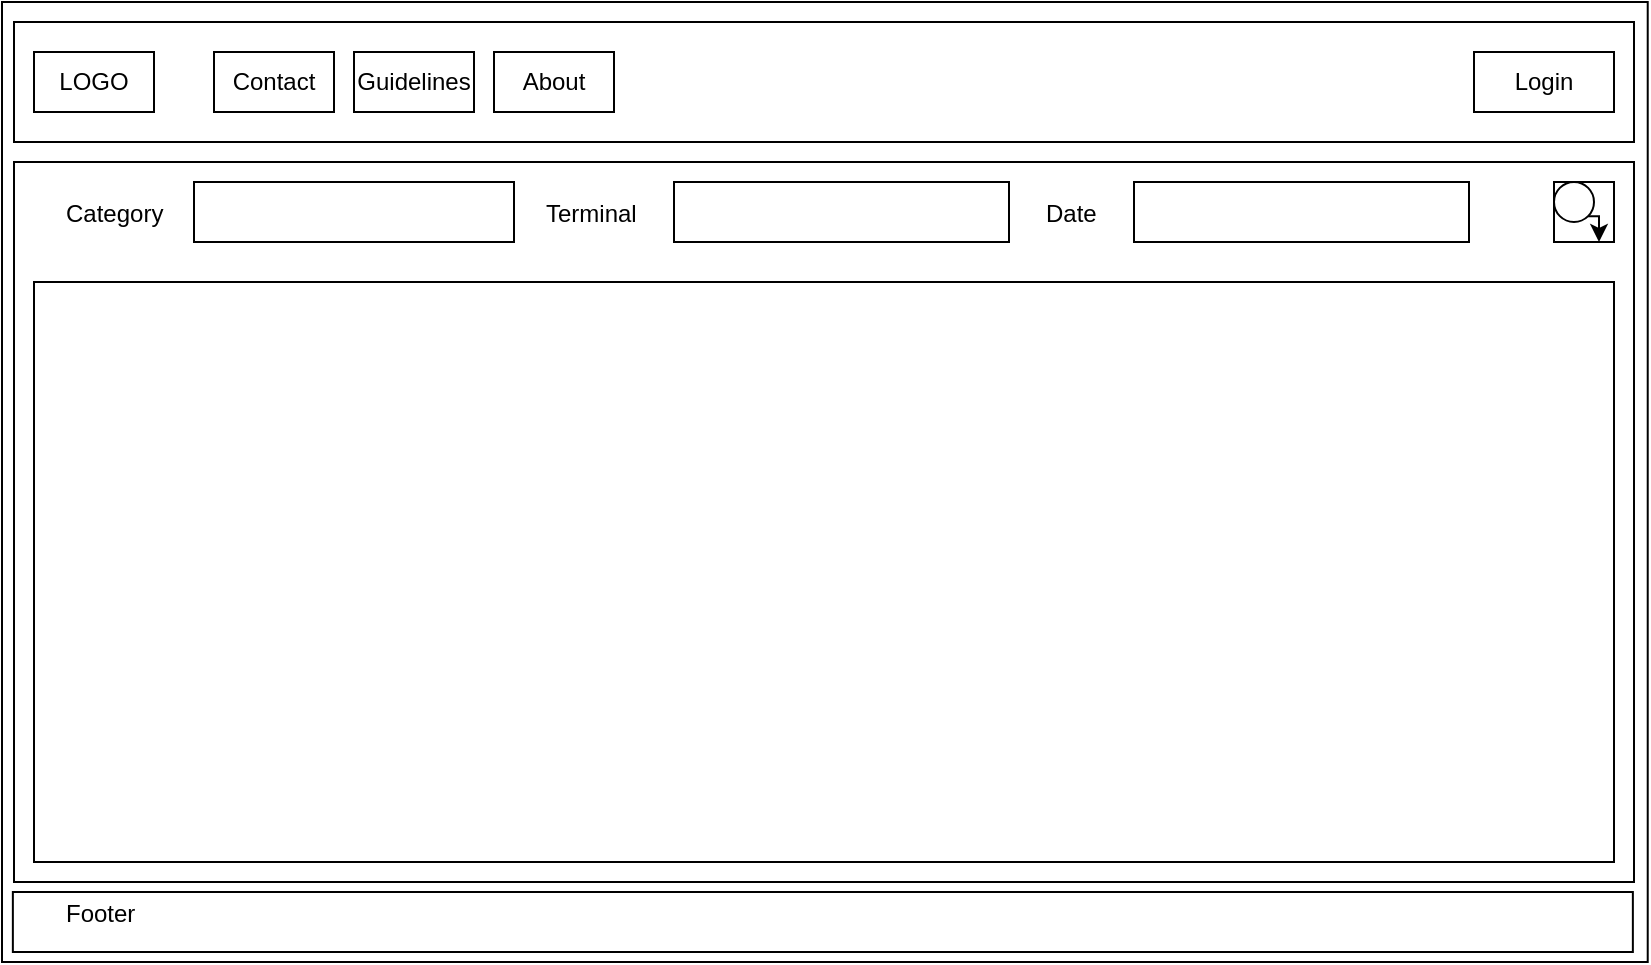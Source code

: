 <mxfile pages="5">
    <diagram id="RsqJ2L5GWaceqBMa1oMN" name="Dashboard">
        <mxGraphModel dx="1118" dy="514" grid="1" gridSize="10" guides="1" tooltips="1" connect="1" arrows="1" fold="1" page="1" pageScale="1" pageWidth="850" pageHeight="1100" math="0" shadow="0">
            <root>
                <mxCell id="0"/>
                <mxCell id="1" parent="0"/>
                <mxCell id="-zI02Tw2x8Ws5lId5HFe-1" value="" style="rounded=0;whiteSpace=wrap;html=1;" parent="1" vertex="1">
                    <mxGeometry x="14" y="290" width="822.86" height="480" as="geometry"/>
                </mxCell>
                <mxCell id="-zI02Tw2x8Ws5lId5HFe-2" value="" style="rounded=0;whiteSpace=wrap;html=1;" parent="1" vertex="1">
                    <mxGeometry x="20" y="300" width="810" height="60" as="geometry"/>
                </mxCell>
                <mxCell id="-zI02Tw2x8Ws5lId5HFe-3" value="LOGO" style="rounded=0;whiteSpace=wrap;html=1;" parent="1" vertex="1">
                    <mxGeometry x="30" y="315" width="60" height="30" as="geometry"/>
                </mxCell>
                <mxCell id="-zI02Tw2x8Ws5lId5HFe-4" value="Login" style="rounded=0;whiteSpace=wrap;html=1;" parent="1" vertex="1">
                    <mxGeometry x="750" y="315" width="70" height="30" as="geometry"/>
                </mxCell>
                <mxCell id="-zI02Tw2x8Ws5lId5HFe-5" value="Contact" style="rounded=0;whiteSpace=wrap;html=1;" parent="1" vertex="1">
                    <mxGeometry x="120" y="315" width="60" height="30" as="geometry"/>
                </mxCell>
                <mxCell id="-zI02Tw2x8Ws5lId5HFe-6" value="Guidelines" style="rounded=0;whiteSpace=wrap;html=1;" parent="1" vertex="1">
                    <mxGeometry x="190" y="315" width="60" height="30" as="geometry"/>
                </mxCell>
                <mxCell id="-zI02Tw2x8Ws5lId5HFe-7" value="About" style="rounded=0;whiteSpace=wrap;html=1;" parent="1" vertex="1">
                    <mxGeometry x="260" y="315" width="60" height="30" as="geometry"/>
                </mxCell>
                <mxCell id="-zI02Tw2x8Ws5lId5HFe-8" value="" style="rounded=0;whiteSpace=wrap;html=1;" parent="1" vertex="1">
                    <mxGeometry x="20" y="370" width="810" height="360" as="geometry"/>
                </mxCell>
                <mxCell id="-zI02Tw2x8Ws5lId5HFe-9" value="" style="rounded=0;whiteSpace=wrap;html=1;" parent="1" vertex="1">
                    <mxGeometry x="110" y="380" width="160" height="30" as="geometry"/>
                </mxCell>
                <mxCell id="-zI02Tw2x8Ws5lId5HFe-10" value="" style="rounded=0;whiteSpace=wrap;html=1;" parent="1" vertex="1">
                    <mxGeometry x="350" y="380" width="167.5" height="30" as="geometry"/>
                </mxCell>
                <mxCell id="-zI02Tw2x8Ws5lId5HFe-11" value="" style="rounded=0;whiteSpace=wrap;html=1;" parent="1" vertex="1">
                    <mxGeometry x="580" y="380" width="167.5" height="30" as="geometry"/>
                </mxCell>
                <mxCell id="-zI02Tw2x8Ws5lId5HFe-12" value="" style="rounded=0;whiteSpace=wrap;html=1;" parent="1" vertex="1">
                    <mxGeometry x="30" y="430" width="790" height="290" as="geometry"/>
                </mxCell>
                <mxCell id="-zI02Tw2x8Ws5lId5HFe-13" value="Category" style="text;strokeColor=none;fillColor=none;align=left;verticalAlign=middle;spacingLeft=4;spacingRight=4;overflow=hidden;points=[[0,0.5],[1,0.5]];portConstraint=eastwest;rotatable=0;" parent="1" vertex="1">
                    <mxGeometry x="40" y="380" width="80" height="30" as="geometry"/>
                </mxCell>
                <mxCell id="-zI02Tw2x8Ws5lId5HFe-14" value="Terminal" style="text;strokeColor=none;fillColor=none;align=left;verticalAlign=middle;spacingLeft=4;spacingRight=4;overflow=hidden;points=[[0,0.5],[1,0.5]];portConstraint=eastwest;rotatable=0;" parent="1" vertex="1">
                    <mxGeometry x="280" y="380" width="80" height="30" as="geometry"/>
                </mxCell>
                <mxCell id="-zI02Tw2x8Ws5lId5HFe-15" value="Date" style="text;strokeColor=none;fillColor=none;align=left;verticalAlign=middle;spacingLeft=4;spacingRight=4;overflow=hidden;points=[[0,0.5],[1,0.5]];portConstraint=eastwest;rotatable=0;" parent="1" vertex="1">
                    <mxGeometry x="530" y="380" width="40" height="30" as="geometry"/>
                </mxCell>
                <mxCell id="-zI02Tw2x8Ws5lId5HFe-16" style="edgeStyle=orthogonalEdgeStyle;rounded=0;orthogonalLoop=1;jettySize=auto;html=1;exitX=1;exitY=1;exitDx=0;exitDy=0;entryX=1;entryY=1;entryDx=0;entryDy=0;" parent="1" source="-zI02Tw2x8Ws5lId5HFe-17" target="-zI02Tw2x8Ws5lId5HFe-19" edge="1">
                    <mxGeometry relative="1" as="geometry"/>
                </mxCell>
                <mxCell id="-zI02Tw2x8Ws5lId5HFe-17" value="" style="rounded=0;whiteSpace=wrap;html=1;" parent="1" vertex="1">
                    <mxGeometry x="790" y="380" width="30" height="30" as="geometry"/>
                </mxCell>
                <mxCell id="-zI02Tw2x8Ws5lId5HFe-18" style="edgeStyle=orthogonalEdgeStyle;rounded=0;orthogonalLoop=1;jettySize=auto;html=1;exitX=1;exitY=1;exitDx=0;exitDy=0;entryX=0.75;entryY=1;entryDx=0;entryDy=0;" parent="1" source="-zI02Tw2x8Ws5lId5HFe-19" target="-zI02Tw2x8Ws5lId5HFe-17" edge="1">
                    <mxGeometry relative="1" as="geometry"/>
                </mxCell>
                <mxCell id="-zI02Tw2x8Ws5lId5HFe-19" value="" style="ellipse;whiteSpace=wrap;html=1;aspect=fixed;" parent="1" vertex="1">
                    <mxGeometry x="790" y="380" width="20" height="20" as="geometry"/>
                </mxCell>
                <mxCell id="-zI02Tw2x8Ws5lId5HFe-21" value="" style="rounded=0;whiteSpace=wrap;html=1;" parent="1" vertex="1">
                    <mxGeometry x="19.43" y="735" width="810" height="30" as="geometry"/>
                </mxCell>
                <mxCell id="-zI02Tw2x8Ws5lId5HFe-22" value="Footer" style="text;strokeColor=none;fillColor=none;align=left;verticalAlign=middle;spacingLeft=4;spacingRight=4;overflow=hidden;points=[[0,0.5],[1,0.5]];portConstraint=eastwest;rotatable=0;" parent="1" vertex="1">
                    <mxGeometry x="40" y="730" width="750" height="30" as="geometry"/>
                </mxCell>
            </root>
        </mxGraphModel>
    </diagram>
    <diagram id="M2zzSiI9wssCDSpTGpSr" name="Contacts">
        <mxGraphModel dx="1054" dy="604" grid="1" gridSize="10" guides="1" tooltips="1" connect="1" arrows="1" fold="1" page="1" pageScale="1" pageWidth="850" pageHeight="1100" math="0" shadow="0">
            <root>
                <mxCell id="jX6fapn6x3Cl87dnBTSe-0"/>
                <mxCell id="jX6fapn6x3Cl87dnBTSe-1" parent="jX6fapn6x3Cl87dnBTSe-0"/>
                <mxCell id="jX6fapn6x3Cl87dnBTSe-2" value="" style="rounded=0;whiteSpace=wrap;html=1;" parent="jX6fapn6x3Cl87dnBTSe-1" vertex="1">
                    <mxGeometry x="14" y="290" width="822.86" height="480" as="geometry"/>
                </mxCell>
                <mxCell id="jX6fapn6x3Cl87dnBTSe-3" value="" style="rounded=0;whiteSpace=wrap;html=1;" parent="jX6fapn6x3Cl87dnBTSe-1" vertex="1">
                    <mxGeometry x="20" y="300" width="810" height="60" as="geometry"/>
                </mxCell>
                <mxCell id="jX6fapn6x3Cl87dnBTSe-4" value="LOGO" style="rounded=0;whiteSpace=wrap;html=1;" parent="jX6fapn6x3Cl87dnBTSe-1" vertex="1">
                    <mxGeometry x="30" y="315" width="60" height="30" as="geometry"/>
                </mxCell>
                <mxCell id="jX6fapn6x3Cl87dnBTSe-5" value="Login" style="rounded=0;whiteSpace=wrap;html=1;" parent="jX6fapn6x3Cl87dnBTSe-1" vertex="1">
                    <mxGeometry x="750" y="315" width="70" height="30" as="geometry"/>
                </mxCell>
                <mxCell id="jX6fapn6x3Cl87dnBTSe-6" value="Contact" style="rounded=0;whiteSpace=wrap;html=1;" parent="jX6fapn6x3Cl87dnBTSe-1" vertex="1">
                    <mxGeometry x="120" y="315" width="60" height="30" as="geometry"/>
                </mxCell>
                <mxCell id="jX6fapn6x3Cl87dnBTSe-7" value="Guidelines" style="rounded=0;whiteSpace=wrap;html=1;" parent="jX6fapn6x3Cl87dnBTSe-1" vertex="1">
                    <mxGeometry x="190" y="315" width="60" height="30" as="geometry"/>
                </mxCell>
                <mxCell id="jX6fapn6x3Cl87dnBTSe-8" value="About" style="rounded=0;whiteSpace=wrap;html=1;" parent="jX6fapn6x3Cl87dnBTSe-1" vertex="1">
                    <mxGeometry x="260" y="315" width="60" height="30" as="geometry"/>
                </mxCell>
                <mxCell id="jX6fapn6x3Cl87dnBTSe-9" value="" style="rounded=0;whiteSpace=wrap;html=1;" parent="jX6fapn6x3Cl87dnBTSe-1" vertex="1">
                    <mxGeometry x="20" y="370" width="810" height="360" as="geometry"/>
                </mxCell>
                <mxCell id="jX6fapn6x3Cl87dnBTSe-10" value="" style="rounded=0;whiteSpace=wrap;html=1;" parent="jX6fapn6x3Cl87dnBTSe-1" vertex="1">
                    <mxGeometry x="260" y="380" width="120" height="30" as="geometry"/>
                </mxCell>
                <mxCell id="jX6fapn6x3Cl87dnBTSe-11" value="" style="rounded=0;whiteSpace=wrap;html=1;" parent="jX6fapn6x3Cl87dnBTSe-1" vertex="1">
                    <mxGeometry x="180" y="430" width="640" height="290" as="geometry"/>
                </mxCell>
                <mxCell id="jX6fapn6x3Cl87dnBTSe-12" value="Airport Name" style="text;strokeColor=none;fillColor=none;align=left;verticalAlign=middle;spacingLeft=4;spacingRight=4;overflow=hidden;points=[[0,0.5],[1,0.5]];portConstraint=eastwest;rotatable=0;" parent="jX6fapn6x3Cl87dnBTSe-1" vertex="1">
                    <mxGeometry x="180" y="380" width="80" height="30" as="geometry"/>
                </mxCell>
                <mxCell id="jX6fapn6x3Cl87dnBTSe-13" value="Reserved" style="rounded=0;whiteSpace=wrap;html=1;" parent="jX6fapn6x3Cl87dnBTSe-1" vertex="1">
                    <mxGeometry x="30" y="380" width="140" height="340" as="geometry"/>
                </mxCell>
                <mxCell id="jX6fapn6x3Cl87dnBTSe-14" value="" style="rounded=0;whiteSpace=wrap;html=1;fillColor=none;" parent="jX6fapn6x3Cl87dnBTSe-1" vertex="1">
                    <mxGeometry x="19.43" y="735" width="810" height="30" as="geometry"/>
                </mxCell>
                <mxCell id="jX6fapn6x3Cl87dnBTSe-15" value="Footer" style="text;strokeColor=none;fillColor=none;align=left;verticalAlign=middle;spacingLeft=4;spacingRight=4;overflow=hidden;points=[[0,0.5],[1,0.5]];portConstraint=eastwest;rotatable=0;" parent="jX6fapn6x3Cl87dnBTSe-1" vertex="1">
                    <mxGeometry x="40" y="730" width="750" height="30" as="geometry"/>
                </mxCell>
                <mxCell id="jX6fapn6x3Cl87dnBTSe-16" value="Kolkata" style="text;strokeColor=none;fillColor=none;align=left;verticalAlign=middle;spacingLeft=4;spacingRight=4;overflow=hidden;points=[[0,0.5],[1,0.5]];portConstraint=eastwest;rotatable=0;" parent="jX6fapn6x3Cl87dnBTSe-1" vertex="1">
                    <mxGeometry x="190" y="440" width="80" height="30" as="geometry"/>
                </mxCell>
                <mxCell id="jX6fapn6x3Cl87dnBTSe-17" value="9847662224" style="text;strokeColor=none;fillColor=none;align=left;verticalAlign=middle;spacingLeft=4;spacingRight=4;overflow=hidden;points=[[0,0.5],[1,0.5]];portConstraint=eastwest;rotatable=0;" parent="jX6fapn6x3Cl87dnBTSe-1" vertex="1">
                    <mxGeometry x="320" y="440" width="80" height="30" as="geometry"/>
                </mxCell>
                <mxCell id="jX6fapn6x3Cl87dnBTSe-18" value="" style="rounded=0;whiteSpace=wrap;html=1;fillColor=#FFFFFF;" parent="jX6fapn6x3Cl87dnBTSe-1" vertex="1">
                    <mxGeometry x="790" y="440" width="20" height="270" as="geometry"/>
                </mxCell>
                <mxCell id="jX6fapn6x3Cl87dnBTSe-19" value="" style="rounded=0;whiteSpace=wrap;html=1;fillColor=#8F8F8F;" parent="jX6fapn6x3Cl87dnBTSe-1" vertex="1">
                    <mxGeometry x="795" y="445" width="10" height="105" as="geometry"/>
                </mxCell>
                <mxCell id="jX6fapn6x3Cl87dnBTSe-20" value="Kolkata" style="text;strokeColor=none;fillColor=none;align=left;verticalAlign=middle;spacingLeft=4;spacingRight=4;overflow=hidden;points=[[0,0.5],[1,0.5]];portConstraint=eastwest;rotatable=0;" parent="jX6fapn6x3Cl87dnBTSe-1" vertex="1">
                    <mxGeometry x="190" y="470" width="80" height="30" as="geometry"/>
                </mxCell>
                <mxCell id="jX6fapn6x3Cl87dnBTSe-21" value="9847662224" style="text;strokeColor=none;fillColor=none;align=left;verticalAlign=middle;spacingLeft=4;spacingRight=4;overflow=hidden;points=[[0,0.5],[1,0.5]];portConstraint=eastwest;rotatable=0;" parent="jX6fapn6x3Cl87dnBTSe-1" vertex="1">
                    <mxGeometry x="320" y="470" width="80" height="30" as="geometry"/>
                </mxCell>
                <mxCell id="jX6fapn6x3Cl87dnBTSe-22" value="Kolkata" style="text;strokeColor=none;fillColor=none;align=left;verticalAlign=middle;spacingLeft=4;spacingRight=4;overflow=hidden;points=[[0,0.5],[1,0.5]];portConstraint=eastwest;rotatable=0;" parent="jX6fapn6x3Cl87dnBTSe-1" vertex="1">
                    <mxGeometry x="190" y="500" width="80" height="30" as="geometry"/>
                </mxCell>
                <mxCell id="jX6fapn6x3Cl87dnBTSe-23" value="9847662224" style="text;strokeColor=none;fillColor=none;align=left;verticalAlign=middle;spacingLeft=4;spacingRight=4;overflow=hidden;points=[[0,0.5],[1,0.5]];portConstraint=eastwest;rotatable=0;" parent="jX6fapn6x3Cl87dnBTSe-1" vertex="1">
                    <mxGeometry x="320" y="500" width="80" height="30" as="geometry"/>
                </mxCell>
                <mxCell id="jX6fapn6x3Cl87dnBTSe-24" value="Kolkata" style="text;strokeColor=none;fillColor=none;align=left;verticalAlign=middle;spacingLeft=4;spacingRight=4;overflow=hidden;points=[[0,0.5],[1,0.5]];portConstraint=eastwest;rotatable=0;" parent="jX6fapn6x3Cl87dnBTSe-1" vertex="1">
                    <mxGeometry x="190" y="530" width="80" height="30" as="geometry"/>
                </mxCell>
                <mxCell id="jX6fapn6x3Cl87dnBTSe-25" value="9847662224" style="text;strokeColor=none;fillColor=none;align=left;verticalAlign=middle;spacingLeft=4;spacingRight=4;overflow=hidden;points=[[0,0.5],[1,0.5]];portConstraint=eastwest;rotatable=0;" parent="jX6fapn6x3Cl87dnBTSe-1" vertex="1">
                    <mxGeometry x="320" y="530" width="80" height="30" as="geometry"/>
                </mxCell>
                <mxCell id="jX6fapn6x3Cl87dnBTSe-26" value="Kolkata" style="text;strokeColor=none;fillColor=none;align=left;verticalAlign=middle;spacingLeft=4;spacingRight=4;overflow=hidden;points=[[0,0.5],[1,0.5]];portConstraint=eastwest;rotatable=0;" parent="jX6fapn6x3Cl87dnBTSe-1" vertex="1">
                    <mxGeometry x="190" y="560" width="80" height="30" as="geometry"/>
                </mxCell>
                <mxCell id="jX6fapn6x3Cl87dnBTSe-27" value="9847662224" style="text;strokeColor=none;fillColor=none;align=left;verticalAlign=middle;spacingLeft=4;spacingRight=4;overflow=hidden;points=[[0,0.5],[1,0.5]];portConstraint=eastwest;rotatable=0;" parent="jX6fapn6x3Cl87dnBTSe-1" vertex="1">
                    <mxGeometry x="320" y="560" width="80" height="30" as="geometry"/>
                </mxCell>
                <mxCell id="jX6fapn6x3Cl87dnBTSe-28" value="Kolkata" style="text;strokeColor=none;fillColor=none;align=left;verticalAlign=middle;spacingLeft=4;spacingRight=4;overflow=hidden;points=[[0,0.5],[1,0.5]];portConstraint=eastwest;rotatable=0;" parent="jX6fapn6x3Cl87dnBTSe-1" vertex="1">
                    <mxGeometry x="190" y="590" width="80" height="30" as="geometry"/>
                </mxCell>
                <mxCell id="jX6fapn6x3Cl87dnBTSe-29" value="9847662224" style="text;strokeColor=none;fillColor=none;align=left;verticalAlign=middle;spacingLeft=4;spacingRight=4;overflow=hidden;points=[[0,0.5],[1,0.5]];portConstraint=eastwest;rotatable=0;" parent="jX6fapn6x3Cl87dnBTSe-1" vertex="1">
                    <mxGeometry x="320" y="590" width="80" height="30" as="geometry"/>
                </mxCell>
                <mxCell id="jX6fapn6x3Cl87dnBTSe-30" value="Kolkata" style="text;strokeColor=none;fillColor=none;align=left;verticalAlign=middle;spacingLeft=4;spacingRight=4;overflow=hidden;points=[[0,0.5],[1,0.5]];portConstraint=eastwest;rotatable=0;" parent="jX6fapn6x3Cl87dnBTSe-1" vertex="1">
                    <mxGeometry x="190" y="620" width="80" height="30" as="geometry"/>
                </mxCell>
                <mxCell id="jX6fapn6x3Cl87dnBTSe-31" value="9847662224" style="text;strokeColor=none;fillColor=none;align=left;verticalAlign=middle;spacingLeft=4;spacingRight=4;overflow=hidden;points=[[0,0.5],[1,0.5]];portConstraint=eastwest;rotatable=0;" parent="jX6fapn6x3Cl87dnBTSe-1" vertex="1">
                    <mxGeometry x="320" y="620" width="80" height="30" as="geometry"/>
                </mxCell>
                <mxCell id="jX6fapn6x3Cl87dnBTSe-32" value="Kolkata" style="text;strokeColor=none;fillColor=none;align=left;verticalAlign=middle;spacingLeft=4;spacingRight=4;overflow=hidden;points=[[0,0.5],[1,0.5]];portConstraint=eastwest;rotatable=0;" parent="jX6fapn6x3Cl87dnBTSe-1" vertex="1">
                    <mxGeometry x="190" y="650" width="80" height="30" as="geometry"/>
                </mxCell>
                <mxCell id="jX6fapn6x3Cl87dnBTSe-33" value="9847662224" style="text;strokeColor=none;fillColor=none;align=left;verticalAlign=middle;spacingLeft=4;spacingRight=4;overflow=hidden;points=[[0,0.5],[1,0.5]];portConstraint=eastwest;rotatable=0;" parent="jX6fapn6x3Cl87dnBTSe-1" vertex="1">
                    <mxGeometry x="320" y="650" width="80" height="30" as="geometry"/>
                </mxCell>
            </root>
        </mxGraphModel>
    </diagram>
    <diagram id="SbFPP2QfQhPUepvXjZ7R" name="Guidelines">
        <mxGraphModel dx="1054" dy="604" grid="1" gridSize="10" guides="1" tooltips="1" connect="1" arrows="1" fold="1" page="1" pageScale="1" pageWidth="850" pageHeight="1100" math="0" shadow="0">
            <root>
                <mxCell id="WZJbS1ERe-_5Tbcb6y_j-0"/>
                <mxCell id="WZJbS1ERe-_5Tbcb6y_j-1" parent="WZJbS1ERe-_5Tbcb6y_j-0"/>
                <mxCell id="WZJbS1ERe-_5Tbcb6y_j-2" value="" style="rounded=0;whiteSpace=wrap;html=1;" parent="WZJbS1ERe-_5Tbcb6y_j-1" vertex="1">
                    <mxGeometry x="14" y="290" width="822.86" height="480" as="geometry"/>
                </mxCell>
                <mxCell id="WZJbS1ERe-_5Tbcb6y_j-3" value="" style="rounded=0;whiteSpace=wrap;html=1;" parent="WZJbS1ERe-_5Tbcb6y_j-1" vertex="1">
                    <mxGeometry x="20" y="300" width="810" height="60" as="geometry"/>
                </mxCell>
                <mxCell id="WZJbS1ERe-_5Tbcb6y_j-4" value="LOGO" style="rounded=0;whiteSpace=wrap;html=1;" parent="WZJbS1ERe-_5Tbcb6y_j-1" vertex="1">
                    <mxGeometry x="30" y="315" width="60" height="30" as="geometry"/>
                </mxCell>
                <mxCell id="WZJbS1ERe-_5Tbcb6y_j-5" value="Login" style="rounded=0;whiteSpace=wrap;html=1;" parent="WZJbS1ERe-_5Tbcb6y_j-1" vertex="1">
                    <mxGeometry x="750" y="315" width="70" height="30" as="geometry"/>
                </mxCell>
                <mxCell id="WZJbS1ERe-_5Tbcb6y_j-6" value="Contact" style="rounded=0;whiteSpace=wrap;html=1;" parent="WZJbS1ERe-_5Tbcb6y_j-1" vertex="1">
                    <mxGeometry x="120" y="315" width="60" height="30" as="geometry"/>
                </mxCell>
                <mxCell id="WZJbS1ERe-_5Tbcb6y_j-7" value="Guidelines" style="rounded=0;whiteSpace=wrap;html=1;" parent="WZJbS1ERe-_5Tbcb6y_j-1" vertex="1">
                    <mxGeometry x="190" y="315" width="60" height="30" as="geometry"/>
                </mxCell>
                <mxCell id="WZJbS1ERe-_5Tbcb6y_j-8" value="About" style="rounded=0;whiteSpace=wrap;html=1;" parent="WZJbS1ERe-_5Tbcb6y_j-1" vertex="1">
                    <mxGeometry x="260" y="315" width="60" height="30" as="geometry"/>
                </mxCell>
                <mxCell id="WZJbS1ERe-_5Tbcb6y_j-9" value="" style="rounded=0;whiteSpace=wrap;html=1;" parent="WZJbS1ERe-_5Tbcb6y_j-1" vertex="1">
                    <mxGeometry x="20" y="370" width="810" height="360" as="geometry"/>
                </mxCell>
                <mxCell id="WZJbS1ERe-_5Tbcb6y_j-10" value="" style="rounded=0;whiteSpace=wrap;html=1;" parent="WZJbS1ERe-_5Tbcb6y_j-1" vertex="1">
                    <mxGeometry x="180" y="420" width="640" height="300" as="geometry"/>
                </mxCell>
                <mxCell id="WZJbS1ERe-_5Tbcb6y_j-11" value="Reserved" style="rounded=0;whiteSpace=wrap;html=1;fillColor=none;" parent="WZJbS1ERe-_5Tbcb6y_j-1" vertex="1">
                    <mxGeometry x="30" y="380" width="140" height="340" as="geometry"/>
                </mxCell>
                <mxCell id="WZJbS1ERe-_5Tbcb6y_j-12" value="" style="rounded=0;whiteSpace=wrap;html=1;fillColor=none;" parent="WZJbS1ERe-_5Tbcb6y_j-1" vertex="1">
                    <mxGeometry x="19.43" y="735" width="810" height="30" as="geometry"/>
                </mxCell>
                <mxCell id="WZJbS1ERe-_5Tbcb6y_j-13" value="Footer" style="text;strokeColor=none;fillColor=none;align=left;verticalAlign=middle;spacingLeft=4;spacingRight=4;overflow=hidden;points=[[0,0.5],[1,0.5]];portConstraint=eastwest;rotatable=0;" parent="WZJbS1ERe-_5Tbcb6y_j-1" vertex="1">
                    <mxGeometry x="40" y="730" width="750" height="30" as="geometry"/>
                </mxCell>
                <mxCell id="WZJbS1ERe-_5Tbcb6y_j-14" value="Guidelines" style="text;strokeColor=none;fillColor=none;align=left;verticalAlign=middle;spacingLeft=4;spacingRight=4;overflow=hidden;points=[[0,0.5],[1,0.5]];portConstraint=eastwest;rotatable=0;" parent="WZJbS1ERe-_5Tbcb6y_j-1" vertex="1">
                    <mxGeometry x="180" y="380" width="80" height="30" as="geometry"/>
                </mxCell>
                <mxCell id="WZJbS1ERe-_5Tbcb6y_j-15" value="GuidelinesGuidelinesGuidelinesGuidelinesGuidelinesGuidelinesGuidelinesGuidelinesGuidelinesGuidelines" style="text;strokeColor=none;fillColor=none;align=left;verticalAlign=middle;spacingLeft=4;spacingRight=4;overflow=hidden;points=[[0,0.5],[1,0.5]];portConstraint=eastwest;rotatable=0;" parent="WZJbS1ERe-_5Tbcb6y_j-1" vertex="1">
                    <mxGeometry x="190" y="430" width="620" height="50" as="geometry"/>
                </mxCell>
            </root>
        </mxGraphModel>
    </diagram>
    <diagram id="4Vs9hMkelwKiYuXnCstP" name="About">
        <mxGraphModel dx="1054" dy="604" grid="1" gridSize="10" guides="1" tooltips="1" connect="1" arrows="1" fold="1" page="1" pageScale="1" pageWidth="850" pageHeight="1100" math="0" shadow="0">
            <root>
                <mxCell id="IrekBfnBV1_MyFJCBbKZ-0"/>
                <mxCell id="IrekBfnBV1_MyFJCBbKZ-1" parent="IrekBfnBV1_MyFJCBbKZ-0"/>
                <mxCell id="IrekBfnBV1_MyFJCBbKZ-2" value="" style="rounded=0;whiteSpace=wrap;html=1;" parent="IrekBfnBV1_MyFJCBbKZ-1" vertex="1">
                    <mxGeometry x="14" y="290" width="822.86" height="480" as="geometry"/>
                </mxCell>
                <mxCell id="IrekBfnBV1_MyFJCBbKZ-3" value="" style="rounded=0;whiteSpace=wrap;html=1;" parent="IrekBfnBV1_MyFJCBbKZ-1" vertex="1">
                    <mxGeometry x="20" y="300" width="810" height="60" as="geometry"/>
                </mxCell>
                <mxCell id="IrekBfnBV1_MyFJCBbKZ-4" value="LOGO" style="rounded=0;whiteSpace=wrap;html=1;" parent="IrekBfnBV1_MyFJCBbKZ-1" vertex="1">
                    <mxGeometry x="30" y="315" width="60" height="30" as="geometry"/>
                </mxCell>
                <mxCell id="IrekBfnBV1_MyFJCBbKZ-5" value="Login" style="rounded=0;whiteSpace=wrap;html=1;" parent="IrekBfnBV1_MyFJCBbKZ-1" vertex="1">
                    <mxGeometry x="750" y="315" width="70" height="30" as="geometry"/>
                </mxCell>
                <mxCell id="IrekBfnBV1_MyFJCBbKZ-6" value="Contact" style="rounded=0;whiteSpace=wrap;html=1;" parent="IrekBfnBV1_MyFJCBbKZ-1" vertex="1">
                    <mxGeometry x="120" y="315" width="60" height="30" as="geometry"/>
                </mxCell>
                <mxCell id="IrekBfnBV1_MyFJCBbKZ-7" value="Guidelines" style="rounded=0;whiteSpace=wrap;html=1;" parent="IrekBfnBV1_MyFJCBbKZ-1" vertex="1">
                    <mxGeometry x="190" y="315" width="60" height="30" as="geometry"/>
                </mxCell>
                <mxCell id="IrekBfnBV1_MyFJCBbKZ-8" value="About" style="rounded=0;whiteSpace=wrap;html=1;" parent="IrekBfnBV1_MyFJCBbKZ-1" vertex="1">
                    <mxGeometry x="260" y="315" width="60" height="30" as="geometry"/>
                </mxCell>
                <mxCell id="IrekBfnBV1_MyFJCBbKZ-9" value="" style="rounded=0;whiteSpace=wrap;html=1;" parent="IrekBfnBV1_MyFJCBbKZ-1" vertex="1">
                    <mxGeometry x="20" y="370" width="810" height="360" as="geometry"/>
                </mxCell>
                <mxCell id="IrekBfnBV1_MyFJCBbKZ-10" value="" style="rounded=0;whiteSpace=wrap;html=1;" parent="IrekBfnBV1_MyFJCBbKZ-1" vertex="1">
                    <mxGeometry x="180" y="430" width="640" height="290" as="geometry"/>
                </mxCell>
                <mxCell id="IrekBfnBV1_MyFJCBbKZ-11" value="Reserved" style="rounded=0;whiteSpace=wrap;html=1;fillColor=none;" parent="IrekBfnBV1_MyFJCBbKZ-1" vertex="1">
                    <mxGeometry x="30" y="380" width="140" height="340" as="geometry"/>
                </mxCell>
                <mxCell id="IrekBfnBV1_MyFJCBbKZ-12" value="" style="rounded=0;whiteSpace=wrap;html=1;fillColor=none;" parent="IrekBfnBV1_MyFJCBbKZ-1" vertex="1">
                    <mxGeometry x="19.43" y="735" width="810" height="30" as="geometry"/>
                </mxCell>
                <mxCell id="IrekBfnBV1_MyFJCBbKZ-13" value="Footer" style="text;strokeColor=none;fillColor=none;align=left;verticalAlign=middle;spacingLeft=4;spacingRight=4;overflow=hidden;points=[[0,0.5],[1,0.5]];portConstraint=eastwest;rotatable=0;" parent="IrekBfnBV1_MyFJCBbKZ-1" vertex="1">
                    <mxGeometry x="40" y="730" width="750" height="30" as="geometry"/>
                </mxCell>
                <mxCell id="IrekBfnBV1_MyFJCBbKZ-14" value="About" style="text;strokeColor=none;fillColor=none;align=left;verticalAlign=middle;spacingLeft=4;spacingRight=4;overflow=hidden;points=[[0,0.5],[1,0.5]];portConstraint=eastwest;rotatable=0;" parent="IrekBfnBV1_MyFJCBbKZ-1" vertex="1">
                    <mxGeometry x="180" y="380" width="80" height="30" as="geometry"/>
                </mxCell>
            </root>
        </mxGraphModel>
    </diagram>
    <diagram id="Sfj7_H16oJV_SP7s8rjQ" name="Login">
        <mxGraphModel dx="1054" dy="604" grid="1" gridSize="10" guides="1" tooltips="1" connect="1" arrows="1" fold="1" page="1" pageScale="1" pageWidth="850" pageHeight="1100" math="0" shadow="0">
            <root>
                <mxCell id="7oQnin1jy0d6hdgD8aVo-0"/>
                <mxCell id="7oQnin1jy0d6hdgD8aVo-1" parent="7oQnin1jy0d6hdgD8aVo-0"/>
                <mxCell id="7oQnin1jy0d6hdgD8aVo-2" value="" style="rounded=0;whiteSpace=wrap;html=1;" parent="7oQnin1jy0d6hdgD8aVo-1" vertex="1">
                    <mxGeometry x="14" y="290" width="822.86" height="480" as="geometry"/>
                </mxCell>
                <mxCell id="7oQnin1jy0d6hdgD8aVo-3" value="LOGO" style="rounded=0;whiteSpace=wrap;html=1;" parent="7oQnin1jy0d6hdgD8aVo-1" vertex="1">
                    <mxGeometry x="760" y="310" width="60" height="30" as="geometry"/>
                </mxCell>
                <mxCell id="7oQnin1jy0d6hdgD8aVo-5" value="Back To Home" style="rounded=0;whiteSpace=wrap;html=1;" parent="7oQnin1jy0d6hdgD8aVo-1" vertex="1">
                    <mxGeometry x="30" y="310" width="100" height="30" as="geometry"/>
                </mxCell>
                <mxCell id="7oQnin1jy0d6hdgD8aVo-6" value="" style="rounded=0;whiteSpace=wrap;html=1;" parent="7oQnin1jy0d6hdgD8aVo-1" vertex="1">
                    <mxGeometry x="400.43" y="480" width="130" height="30" as="geometry"/>
                </mxCell>
                <mxCell id="7oQnin1jy0d6hdgD8aVo-7" value="" style="rounded=0;whiteSpace=wrap;html=1;" parent="7oQnin1jy0d6hdgD8aVo-1" vertex="1">
                    <mxGeometry x="400.43" y="520" width="130" height="30" as="geometry"/>
                </mxCell>
                <mxCell id="7oQnin1jy0d6hdgD8aVo-8" value="Username" style="text;strokeColor=none;fillColor=none;align=left;verticalAlign=middle;spacingLeft=4;spacingRight=4;overflow=hidden;points=[[0,0.5],[1,0.5]];portConstraint=eastwest;rotatable=0;" parent="7oQnin1jy0d6hdgD8aVo-1" vertex="1">
                    <mxGeometry x="320.43" y="480" width="80" height="30" as="geometry"/>
                </mxCell>
                <mxCell id="7oQnin1jy0d6hdgD8aVo-9" value="Password" style="text;strokeColor=none;fillColor=none;align=left;verticalAlign=middle;spacingLeft=4;spacingRight=4;overflow=hidden;points=[[0,0.5],[1,0.5]];portConstraint=eastwest;rotatable=0;" parent="7oQnin1jy0d6hdgD8aVo-1" vertex="1">
                    <mxGeometry x="320.43" y="520" width="80" height="30" as="geometry"/>
                </mxCell>
                <mxCell id="7oQnin1jy0d6hdgD8aVo-10" value="Login" style="rounded=0;whiteSpace=wrap;html=1;" parent="7oQnin1jy0d6hdgD8aVo-1" vertex="1">
                    <mxGeometry x="395" y="570" width="60" height="30" as="geometry"/>
                </mxCell>
            </root>
        </mxGraphModel>
    </diagram>
    <diagram id="tnZM7NUc-mgvlJ2yHpHN" name="Admin Panel">
        <mxGraphModel dx="1054" dy="604" grid="1" gridSize="10" guides="1" tooltips="1" connect="1" arrows="1" fold="1" page="1" pageScale="1" pageWidth="827" pageHeight="1169" math="0" shadow="0">
            <root>
                <mxCell id="MvBxT6PkxRNAJLVtlSja-0"/>
                <mxCell id="MvBxT6PkxRNAJLVtlSja-1" parent="MvBxT6PkxRNAJLVtlSja-0"/>
                <mxCell id="d5lFS5929yJO_gwejZhG-0" value="" style="rounded=0;whiteSpace=wrap;html=1;" parent="MvBxT6PkxRNAJLVtlSja-1" vertex="1">
                    <mxGeometry x="14" y="290" width="822.86" height="480" as="geometry"/>
                </mxCell>
                <mxCell id="d5lFS5929yJO_gwejZhG-1" value="" style="rounded=0;whiteSpace=wrap;html=1;" parent="MvBxT6PkxRNAJLVtlSja-1" vertex="1">
                    <mxGeometry x="20" y="300" width="810" height="60" as="geometry"/>
                </mxCell>
                <mxCell id="d5lFS5929yJO_gwejZhG-2" value="LOGO" style="rounded=0;whiteSpace=wrap;html=1;" parent="MvBxT6PkxRNAJLVtlSja-1" vertex="1">
                    <mxGeometry x="30" y="315" width="60" height="30" as="geometry"/>
                </mxCell>
                <mxCell id="d5lFS5929yJO_gwejZhG-3" value="Log out" style="rounded=0;whiteSpace=wrap;html=1;" parent="MvBxT6PkxRNAJLVtlSja-1" vertex="1">
                    <mxGeometry x="750" y="315" width="70" height="30" as="geometry"/>
                </mxCell>
                <mxCell id="d5lFS5929yJO_gwejZhG-7" value="" style="rounded=0;whiteSpace=wrap;html=1;" parent="MvBxT6PkxRNAJLVtlSja-1" vertex="1">
                    <mxGeometry x="20" y="370" width="810" height="360" as="geometry"/>
                </mxCell>
                <mxCell id="d5lFS5929yJO_gwejZhG-11" value="" style="rounded=0;whiteSpace=wrap;html=1;" parent="MvBxT6PkxRNAJLVtlSja-1" vertex="1">
                    <mxGeometry x="30" y="430" width="790" height="290" as="geometry"/>
                </mxCell>
                <mxCell id="d5lFS5929yJO_gwejZhG-19" value="" style="rounded=0;whiteSpace=wrap;html=1;" parent="MvBxT6PkxRNAJLVtlSja-1" vertex="1">
                    <mxGeometry x="19.43" y="735" width="810" height="30" as="geometry"/>
                </mxCell>
                <mxCell id="d5lFS5929yJO_gwejZhG-20" value="Footer" style="text;strokeColor=none;fillColor=none;align=left;verticalAlign=middle;spacingLeft=4;spacingRight=4;overflow=hidden;points=[[0,0.5],[1,0.5]];portConstraint=eastwest;rotatable=0;" parent="MvBxT6PkxRNAJLVtlSja-1" vertex="1">
                    <mxGeometry x="40" y="730" width="750" height="30" as="geometry"/>
                </mxCell>
                <mxCell id="ncCTTMTo4Eoa407Xd3S4-2" value="" style="rounded=0;whiteSpace=wrap;html=1;" vertex="1" parent="MvBxT6PkxRNAJLVtlSja-1">
                    <mxGeometry x="30" y="430" width="130" height="50" as="geometry"/>
                </mxCell>
                <mxCell id="ncCTTMTo4Eoa407Xd3S4-7" value="" style="rounded=0;whiteSpace=wrap;html=1;" vertex="1" parent="MvBxT6PkxRNAJLVtlSja-1">
                    <mxGeometry x="160" y="430" width="130" height="50" as="geometry"/>
                </mxCell>
                <mxCell id="ncCTTMTo4Eoa407Xd3S4-8" value="" style="rounded=0;whiteSpace=wrap;html=1;" vertex="1" parent="MvBxT6PkxRNAJLVtlSja-1">
                    <mxGeometry x="290" y="430" width="130" height="50" as="geometry"/>
                </mxCell>
                <mxCell id="ncCTTMTo4Eoa407Xd3S4-9" value="" style="rounded=0;whiteSpace=wrap;html=1;" vertex="1" parent="MvBxT6PkxRNAJLVtlSja-1">
                    <mxGeometry x="420" y="430" width="130" height="50" as="geometry"/>
                </mxCell>
                <mxCell id="ncCTTMTo4Eoa407Xd3S4-10" value="" style="rounded=0;whiteSpace=wrap;html=1;" vertex="1" parent="MvBxT6PkxRNAJLVtlSja-1">
                    <mxGeometry x="550" y="430" width="130" height="50" as="geometry"/>
                </mxCell>
                <mxCell id="ncCTTMTo4Eoa407Xd3S4-11" value="" style="rounded=0;whiteSpace=wrap;html=1;" vertex="1" parent="MvBxT6PkxRNAJLVtlSja-1">
                    <mxGeometry x="680" y="430" width="140" height="50" as="geometry"/>
                </mxCell>
                <mxCell id="ncCTTMTo4Eoa407Xd3S4-14" value="" style="rounded=0;whiteSpace=wrap;html=1;" vertex="1" parent="MvBxT6PkxRNAJLVtlSja-1">
                    <mxGeometry x="29.43" y="480" width="130" height="50" as="geometry"/>
                </mxCell>
                <mxCell id="ncCTTMTo4Eoa407Xd3S4-15" value="" style="rounded=0;whiteSpace=wrap;html=1;" vertex="1" parent="MvBxT6PkxRNAJLVtlSja-1">
                    <mxGeometry x="159.43" y="480" width="130" height="50" as="geometry"/>
                </mxCell>
                <mxCell id="ncCTTMTo4Eoa407Xd3S4-16" value="" style="rounded=0;whiteSpace=wrap;html=1;" vertex="1" parent="MvBxT6PkxRNAJLVtlSja-1">
                    <mxGeometry x="289.43" y="480" width="130" height="50" as="geometry"/>
                </mxCell>
                <mxCell id="ncCTTMTo4Eoa407Xd3S4-17" value="" style="rounded=0;whiteSpace=wrap;html=1;" vertex="1" parent="MvBxT6PkxRNAJLVtlSja-1">
                    <mxGeometry x="419.43" y="480" width="130" height="50" as="geometry"/>
                </mxCell>
                <mxCell id="ncCTTMTo4Eoa407Xd3S4-18" value="" style="rounded=0;whiteSpace=wrap;html=1;" vertex="1" parent="MvBxT6PkxRNAJLVtlSja-1">
                    <mxGeometry x="549.43" y="480" width="130" height="50" as="geometry"/>
                </mxCell>
                <mxCell id="ncCTTMTo4Eoa407Xd3S4-19" value="" style="rounded=0;whiteSpace=wrap;html=1;" vertex="1" parent="MvBxT6PkxRNAJLVtlSja-1">
                    <mxGeometry x="679.43" y="480" width="140" height="50" as="geometry"/>
                </mxCell>
                <mxCell id="ncCTTMTo4Eoa407Xd3S4-20" value="" style="rounded=0;whiteSpace=wrap;html=1;" vertex="1" parent="MvBxT6PkxRNAJLVtlSja-1">
                    <mxGeometry x="29.43" y="530" width="130" height="50" as="geometry"/>
                </mxCell>
                <mxCell id="ncCTTMTo4Eoa407Xd3S4-21" value="" style="rounded=0;whiteSpace=wrap;html=1;" vertex="1" parent="MvBxT6PkxRNAJLVtlSja-1">
                    <mxGeometry x="159.43" y="530" width="130" height="50" as="geometry"/>
                </mxCell>
                <mxCell id="ncCTTMTo4Eoa407Xd3S4-22" value="" style="rounded=0;whiteSpace=wrap;html=1;" vertex="1" parent="MvBxT6PkxRNAJLVtlSja-1">
                    <mxGeometry x="289.43" y="530" width="130" height="50" as="geometry"/>
                </mxCell>
                <mxCell id="ncCTTMTo4Eoa407Xd3S4-23" value="" style="rounded=0;whiteSpace=wrap;html=1;" vertex="1" parent="MvBxT6PkxRNAJLVtlSja-1">
                    <mxGeometry x="419.43" y="530" width="130" height="50" as="geometry"/>
                </mxCell>
                <mxCell id="ncCTTMTo4Eoa407Xd3S4-24" value="" style="rounded=0;whiteSpace=wrap;html=1;" vertex="1" parent="MvBxT6PkxRNAJLVtlSja-1">
                    <mxGeometry x="549.43" y="530" width="130" height="50" as="geometry"/>
                </mxCell>
                <mxCell id="ncCTTMTo4Eoa407Xd3S4-25" value="" style="rounded=0;whiteSpace=wrap;html=1;" vertex="1" parent="MvBxT6PkxRNAJLVtlSja-1">
                    <mxGeometry x="679.43" y="530" width="140" height="50" as="geometry"/>
                </mxCell>
                <mxCell id="ncCTTMTo4Eoa407Xd3S4-26" value="" style="rounded=0;whiteSpace=wrap;html=1;" vertex="1" parent="MvBxT6PkxRNAJLVtlSja-1">
                    <mxGeometry x="29.86" y="580" width="130" height="50" as="geometry"/>
                </mxCell>
                <mxCell id="ncCTTMTo4Eoa407Xd3S4-27" value="" style="rounded=0;whiteSpace=wrap;html=1;" vertex="1" parent="MvBxT6PkxRNAJLVtlSja-1">
                    <mxGeometry x="159.86" y="580" width="130" height="50" as="geometry"/>
                </mxCell>
                <mxCell id="ncCTTMTo4Eoa407Xd3S4-28" value="" style="rounded=0;whiteSpace=wrap;html=1;" vertex="1" parent="MvBxT6PkxRNAJLVtlSja-1">
                    <mxGeometry x="289.86" y="580" width="130" height="50" as="geometry"/>
                </mxCell>
                <mxCell id="ncCTTMTo4Eoa407Xd3S4-29" value="" style="rounded=0;whiteSpace=wrap;html=1;" vertex="1" parent="MvBxT6PkxRNAJLVtlSja-1">
                    <mxGeometry x="419.86" y="580" width="130" height="50" as="geometry"/>
                </mxCell>
                <mxCell id="ncCTTMTo4Eoa407Xd3S4-30" value="" style="rounded=0;whiteSpace=wrap;html=1;" vertex="1" parent="MvBxT6PkxRNAJLVtlSja-1">
                    <mxGeometry x="549.86" y="580" width="130" height="50" as="geometry"/>
                </mxCell>
                <mxCell id="ncCTTMTo4Eoa407Xd3S4-31" value="" style="rounded=0;whiteSpace=wrap;html=1;" vertex="1" parent="MvBxT6PkxRNAJLVtlSja-1">
                    <mxGeometry x="679.86" y="580" width="140" height="50" as="geometry"/>
                </mxCell>
                <mxCell id="ncCTTMTo4Eoa407Xd3S4-32" value="Remove" style="rounded=0;whiteSpace=wrap;html=1;" vertex="1" parent="MvBxT6PkxRNAJLVtlSja-1">
                    <mxGeometry x="715" y="440" width="70" height="30" as="geometry"/>
                </mxCell>
                <mxCell id="ncCTTMTo4Eoa407Xd3S4-33" value="Remove" style="rounded=0;whiteSpace=wrap;html=1;" vertex="1" parent="MvBxT6PkxRNAJLVtlSja-1">
                    <mxGeometry x="715" y="490" width="70" height="30" as="geometry"/>
                </mxCell>
                <mxCell id="ncCTTMTo4Eoa407Xd3S4-34" value="Remove" style="rounded=0;whiteSpace=wrap;html=1;" vertex="1" parent="MvBxT6PkxRNAJLVtlSja-1">
                    <mxGeometry x="715" y="539" width="70" height="30" as="geometry"/>
                </mxCell>
                <mxCell id="ncCTTMTo4Eoa407Xd3S4-35" value="Remove" style="rounded=0;whiteSpace=wrap;html=1;" vertex="1" parent="MvBxT6PkxRNAJLVtlSja-1">
                    <mxGeometry x="715" y="589" width="70" height="30" as="geometry"/>
                </mxCell>
                <mxCell id="ncCTTMTo4Eoa407Xd3S4-36" value="Add Item" style="rounded=0;whiteSpace=wrap;html=1;" vertex="1" parent="MvBxT6PkxRNAJLVtlSja-1">
                    <mxGeometry x="715" y="380" width="70" height="30" as="geometry"/>
                </mxCell>
                <mxCell id="ncCTTMTo4Eoa407Xd3S4-37" value="Search" style="rounded=0;whiteSpace=wrap;html=1;" vertex="1" parent="MvBxT6PkxRNAJLVtlSja-1">
                    <mxGeometry x="350" y="380" width="70" height="30" as="geometry"/>
                </mxCell>
                <mxCell id="ncCTTMTo4Eoa407Xd3S4-38" value="Search Here" style="rounded=0;whiteSpace=wrap;html=1;" vertex="1" parent="MvBxT6PkxRNAJLVtlSja-1">
                    <mxGeometry x="30" y="380" width="310" height="30" as="geometry"/>
                </mxCell>
            </root>
        </mxGraphModel>
    </diagram>
    <diagram id="QRmADMej9v8sbkYiw8n6" name="Database">
        <mxGraphModel dx="1118" dy="514" grid="1" gridSize="10" guides="1" tooltips="1" connect="1" arrows="1" fold="1" page="1" pageScale="1" pageWidth="827" pageHeight="1169" math="0" shadow="0">
            <root>
                <mxCell id="U8JBfyUJ4JkSH4LKYdnJ-0"/>
                <mxCell id="U8JBfyUJ4JkSH4LKYdnJ-1" parent="U8JBfyUJ4JkSH4LKYdnJ-0"/>
                <mxCell id="U8JBfyUJ4JkSH4LKYdnJ-42" value="loginsystem" style="shape=table;startSize=30;container=1;collapsible=1;childLayout=tableLayout;fixedRows=1;rowLines=0;fontStyle=1;align=center;resizeLast=1;" vertex="1" parent="U8JBfyUJ4JkSH4LKYdnJ-1">
                    <mxGeometry x="230" y="210" width="270" height="160" as="geometry"/>
                </mxCell>
                <mxCell id="U8JBfyUJ4JkSH4LKYdnJ-43" value="" style="shape=partialRectangle;collapsible=0;dropTarget=0;pointerEvents=0;fillColor=none;top=0;left=0;bottom=1;right=0;points=[[0,0.5],[1,0.5]];portConstraint=eastwest;" vertex="1" parent="U8JBfyUJ4JkSH4LKYdnJ-42">
                    <mxGeometry y="30" width="270" height="30" as="geometry"/>
                </mxCell>
                <mxCell id="U8JBfyUJ4JkSH4LKYdnJ-44" value="dashboard_username" style="shape=partialRectangle;connectable=0;fillColor=none;top=0;left=0;bottom=0;right=0;fontStyle=1;overflow=hidden;" vertex="1" parent="U8JBfyUJ4JkSH4LKYdnJ-43">
                    <mxGeometry width="130" height="30" as="geometry"/>
                </mxCell>
                <mxCell id="U8JBfyUJ4JkSH4LKYdnJ-45" value="dashboard_password" style="shape=partialRectangle;connectable=0;fillColor=none;top=0;left=0;bottom=0;right=0;align=left;spacingLeft=6;fontStyle=1;overflow=hidden;" vertex="1" parent="U8JBfyUJ4JkSH4LKYdnJ-43">
                    <mxGeometry x="130" width="140" height="30" as="geometry"/>
                </mxCell>
                <mxCell id="U8JBfyUJ4JkSH4LKYdnJ-46" value="" style="shape=partialRectangle;collapsible=0;dropTarget=0;pointerEvents=0;fillColor=none;top=0;left=0;bottom=0;right=0;points=[[0,0.5],[1,0.5]];portConstraint=eastwest;" vertex="1" parent="U8JBfyUJ4JkSH4LKYdnJ-42">
                    <mxGeometry y="60" width="270" height="30" as="geometry"/>
                </mxCell>
                <mxCell id="U8JBfyUJ4JkSH4LKYdnJ-47" value="" style="shape=partialRectangle;connectable=0;fillColor=none;top=0;left=0;bottom=0;right=0;editable=1;overflow=hidden;" vertex="1" parent="U8JBfyUJ4JkSH4LKYdnJ-46">
                    <mxGeometry width="130" height="30" as="geometry"/>
                </mxCell>
                <mxCell id="U8JBfyUJ4JkSH4LKYdnJ-48" value="" style="shape=partialRectangle;connectable=0;fillColor=none;top=0;left=0;bottom=0;right=0;align=left;spacingLeft=6;overflow=hidden;" vertex="1" parent="U8JBfyUJ4JkSH4LKYdnJ-46">
                    <mxGeometry x="130" width="140" height="30" as="geometry"/>
                </mxCell>
                <mxCell id="U8JBfyUJ4JkSH4LKYdnJ-49" value="" style="shape=partialRectangle;collapsible=0;dropTarget=0;pointerEvents=0;fillColor=none;top=0;left=0;bottom=0;right=0;points=[[0,0.5],[1,0.5]];portConstraint=eastwest;" vertex="1" parent="U8JBfyUJ4JkSH4LKYdnJ-42">
                    <mxGeometry y="90" width="270" height="30" as="geometry"/>
                </mxCell>
                <mxCell id="U8JBfyUJ4JkSH4LKYdnJ-50" value="" style="shape=partialRectangle;connectable=0;fillColor=none;top=0;left=0;bottom=0;right=0;editable=1;overflow=hidden;" vertex="1" parent="U8JBfyUJ4JkSH4LKYdnJ-49">
                    <mxGeometry width="130" height="30" as="geometry"/>
                </mxCell>
                <mxCell id="U8JBfyUJ4JkSH4LKYdnJ-51" value="" style="shape=partialRectangle;connectable=0;fillColor=none;top=0;left=0;bottom=0;right=0;align=left;spacingLeft=6;overflow=hidden;" vertex="1" parent="U8JBfyUJ4JkSH4LKYdnJ-49">
                    <mxGeometry x="130" width="140" height="30" as="geometry"/>
                </mxCell>
                <mxCell id="U8JBfyUJ4JkSH4LKYdnJ-52" value="" style="shape=partialRectangle;collapsible=0;dropTarget=0;pointerEvents=0;fillColor=none;top=0;left=0;bottom=0;right=0;points=[[0,0.5],[1,0.5]];portConstraint=eastwest;" vertex="1" parent="U8JBfyUJ4JkSH4LKYdnJ-42">
                    <mxGeometry y="120" width="270" height="30" as="geometry"/>
                </mxCell>
                <mxCell id="U8JBfyUJ4JkSH4LKYdnJ-53" value="" style="shape=partialRectangle;connectable=0;fillColor=none;top=0;left=0;bottom=0;right=0;editable=1;overflow=hidden;" vertex="1" parent="U8JBfyUJ4JkSH4LKYdnJ-52">
                    <mxGeometry width="130" height="30" as="geometry"/>
                </mxCell>
                <mxCell id="U8JBfyUJ4JkSH4LKYdnJ-54" value="" style="shape=partialRectangle;connectable=0;fillColor=none;top=0;left=0;bottom=0;right=0;align=left;spacingLeft=6;overflow=hidden;" vertex="1" parent="U8JBfyUJ4JkSH4LKYdnJ-52">
                    <mxGeometry x="130" width="140" height="30" as="geometry"/>
                </mxCell>
                <mxCell id="U8JBfyUJ4JkSH4LKYdnJ-55" value="Database Name = airportsystem" style="text;html=1;strokeColor=none;fillColor=none;align=center;verticalAlign=middle;whiteSpace=wrap;rounded=0;fontSize=17;" vertex="1" parent="U8JBfyUJ4JkSH4LKYdnJ-1">
                    <mxGeometry x="240" y="170" width="250" height="20" as="geometry"/>
                </mxCell>
            </root>
        </mxGraphModel>
    </diagram>
</mxfile>